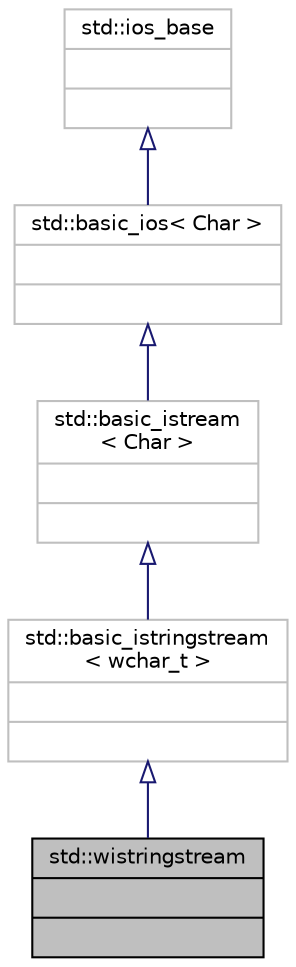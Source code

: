 digraph "std::wistringstream"
{
  edge [fontname="Helvetica",fontsize="10",labelfontname="Helvetica",labelfontsize="10"];
  node [fontname="Helvetica",fontsize="10",shape=record];
  Node1032 [label="{std::wistringstream\n||}",height=0.2,width=0.4,color="black", fillcolor="grey75", style="filled", fontcolor="black"];
  Node1033 -> Node1032 [dir="back",color="midnightblue",fontsize="10",style="solid",arrowtail="onormal",fontname="Helvetica"];
  Node1033 [label="{std::basic_istringstream\l\< wchar_t \>\n||}",height=0.2,width=0.4,color="grey75", fillcolor="white", style="filled",tooltip="STL class "];
  Node1034 -> Node1033 [dir="back",color="midnightblue",fontsize="10",style="solid",arrowtail="onormal",fontname="Helvetica"];
  Node1034 [label="{std::basic_istream\l\< Char \>\n||}",height=0.2,width=0.4,color="grey75", fillcolor="white", style="filled",tooltip="STL class "];
  Node1035 -> Node1034 [dir="back",color="midnightblue",fontsize="10",style="solid",arrowtail="onormal",fontname="Helvetica"];
  Node1035 [label="{std::basic_ios\< Char \>\n||}",height=0.2,width=0.4,color="grey75", fillcolor="white", style="filled",tooltip="STL class "];
  Node1036 -> Node1035 [dir="back",color="midnightblue",fontsize="10",style="solid",arrowtail="onormal",fontname="Helvetica"];
  Node1036 [label="{std::ios_base\n||}",height=0.2,width=0.4,color="grey75", fillcolor="white", style="filled",tooltip="STL class "];
}
